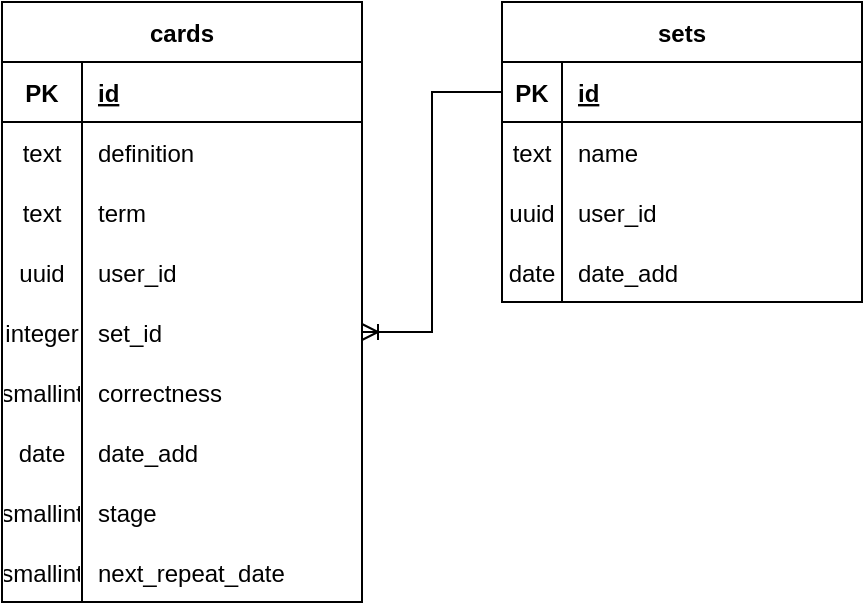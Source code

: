 <mxfile version="20.7.4" type="device"><diagram id="h8gZtAwyAtDuBnDB3Y3Z" name="Page-1"><mxGraphModel dx="1434" dy="788" grid="1" gridSize="10" guides="1" tooltips="1" connect="1" arrows="1" fold="1" page="1" pageScale="1" pageWidth="850" pageHeight="1100" math="0" shadow="0"><root><mxCell id="0"/><mxCell id="1" parent="0"/><mxCell id="1wFZSqHgu2eBkdHhCZ_p-1" value="cards" style="shape=table;startSize=30;container=1;collapsible=1;childLayout=tableLayout;fixedRows=1;rowLines=0;fontStyle=1;align=center;resizeLast=1;" vertex="1" parent="1"><mxGeometry x="320" y="290" width="180" height="300" as="geometry"/></mxCell><mxCell id="1wFZSqHgu2eBkdHhCZ_p-2" value="" style="shape=tableRow;horizontal=0;startSize=0;swimlaneHead=0;swimlaneBody=0;fillColor=none;collapsible=0;dropTarget=0;points=[[0,0.5],[1,0.5]];portConstraint=eastwest;top=0;left=0;right=0;bottom=1;" vertex="1" parent="1wFZSqHgu2eBkdHhCZ_p-1"><mxGeometry y="30" width="180" height="30" as="geometry"/></mxCell><mxCell id="1wFZSqHgu2eBkdHhCZ_p-3" value="PK" style="shape=partialRectangle;connectable=0;fillColor=none;top=0;left=0;bottom=0;right=0;fontStyle=1;overflow=hidden;" vertex="1" parent="1wFZSqHgu2eBkdHhCZ_p-2"><mxGeometry width="40" height="30" as="geometry"><mxRectangle width="40" height="30" as="alternateBounds"/></mxGeometry></mxCell><mxCell id="1wFZSqHgu2eBkdHhCZ_p-4" value="id" style="shape=partialRectangle;connectable=0;fillColor=none;top=0;left=0;bottom=0;right=0;align=left;spacingLeft=6;fontStyle=5;overflow=hidden;" vertex="1" parent="1wFZSqHgu2eBkdHhCZ_p-2"><mxGeometry x="40" width="140" height="30" as="geometry"><mxRectangle width="140" height="30" as="alternateBounds"/></mxGeometry></mxCell><mxCell id="1wFZSqHgu2eBkdHhCZ_p-5" value="" style="shape=tableRow;horizontal=0;startSize=0;swimlaneHead=0;swimlaneBody=0;fillColor=none;collapsible=0;dropTarget=0;points=[[0,0.5],[1,0.5]];portConstraint=eastwest;top=0;left=0;right=0;bottom=0;" vertex="1" parent="1wFZSqHgu2eBkdHhCZ_p-1"><mxGeometry y="60" width="180" height="30" as="geometry"/></mxCell><mxCell id="1wFZSqHgu2eBkdHhCZ_p-6" value="text" style="shape=partialRectangle;connectable=0;fillColor=none;top=0;left=0;bottom=0;right=0;editable=1;overflow=hidden;" vertex="1" parent="1wFZSqHgu2eBkdHhCZ_p-5"><mxGeometry width="40" height="30" as="geometry"><mxRectangle width="40" height="30" as="alternateBounds"/></mxGeometry></mxCell><mxCell id="1wFZSqHgu2eBkdHhCZ_p-7" value="definition" style="shape=partialRectangle;connectable=0;fillColor=none;top=0;left=0;bottom=0;right=0;align=left;spacingLeft=6;overflow=hidden;" vertex="1" parent="1wFZSqHgu2eBkdHhCZ_p-5"><mxGeometry x="40" width="140" height="30" as="geometry"><mxRectangle width="140" height="30" as="alternateBounds"/></mxGeometry></mxCell><mxCell id="1wFZSqHgu2eBkdHhCZ_p-8" value="" style="shape=tableRow;horizontal=0;startSize=0;swimlaneHead=0;swimlaneBody=0;fillColor=none;collapsible=0;dropTarget=0;points=[[0,0.5],[1,0.5]];portConstraint=eastwest;top=0;left=0;right=0;bottom=0;" vertex="1" parent="1wFZSqHgu2eBkdHhCZ_p-1"><mxGeometry y="90" width="180" height="30" as="geometry"/></mxCell><mxCell id="1wFZSqHgu2eBkdHhCZ_p-9" value="text" style="shape=partialRectangle;connectable=0;fillColor=none;top=0;left=0;bottom=0;right=0;editable=1;overflow=hidden;" vertex="1" parent="1wFZSqHgu2eBkdHhCZ_p-8"><mxGeometry width="40" height="30" as="geometry"><mxRectangle width="40" height="30" as="alternateBounds"/></mxGeometry></mxCell><mxCell id="1wFZSqHgu2eBkdHhCZ_p-10" value="term" style="shape=partialRectangle;connectable=0;fillColor=none;top=0;left=0;bottom=0;right=0;align=left;spacingLeft=6;overflow=hidden;" vertex="1" parent="1wFZSqHgu2eBkdHhCZ_p-8"><mxGeometry x="40" width="140" height="30" as="geometry"><mxRectangle width="140" height="30" as="alternateBounds"/></mxGeometry></mxCell><mxCell id="1wFZSqHgu2eBkdHhCZ_p-11" value="" style="shape=tableRow;horizontal=0;startSize=0;swimlaneHead=0;swimlaneBody=0;fillColor=none;collapsible=0;dropTarget=0;points=[[0,0.5],[1,0.5]];portConstraint=eastwest;top=0;left=0;right=0;bottom=0;" vertex="1" parent="1wFZSqHgu2eBkdHhCZ_p-1"><mxGeometry y="120" width="180" height="30" as="geometry"/></mxCell><mxCell id="1wFZSqHgu2eBkdHhCZ_p-12" value="uuid" style="shape=partialRectangle;connectable=0;fillColor=none;top=0;left=0;bottom=0;right=0;editable=1;overflow=hidden;" vertex="1" parent="1wFZSqHgu2eBkdHhCZ_p-11"><mxGeometry width="40" height="30" as="geometry"><mxRectangle width="40" height="30" as="alternateBounds"/></mxGeometry></mxCell><mxCell id="1wFZSqHgu2eBkdHhCZ_p-13" value="user_id" style="shape=partialRectangle;connectable=0;fillColor=none;top=0;left=0;bottom=0;right=0;align=left;spacingLeft=6;overflow=hidden;" vertex="1" parent="1wFZSqHgu2eBkdHhCZ_p-11"><mxGeometry x="40" width="140" height="30" as="geometry"><mxRectangle width="140" height="30" as="alternateBounds"/></mxGeometry></mxCell><mxCell id="1wFZSqHgu2eBkdHhCZ_p-14" value="" style="shape=tableRow;horizontal=0;startSize=0;swimlaneHead=0;swimlaneBody=0;fillColor=none;collapsible=0;dropTarget=0;points=[[0,0.5],[1,0.5]];portConstraint=eastwest;top=0;left=0;right=0;bottom=0;" vertex="1" parent="1wFZSqHgu2eBkdHhCZ_p-1"><mxGeometry y="150" width="180" height="30" as="geometry"/></mxCell><mxCell id="1wFZSqHgu2eBkdHhCZ_p-15" value="integer" style="shape=partialRectangle;connectable=0;fillColor=none;top=0;left=0;bottom=0;right=0;editable=1;overflow=hidden;" vertex="1" parent="1wFZSqHgu2eBkdHhCZ_p-14"><mxGeometry width="40" height="30" as="geometry"><mxRectangle width="40" height="30" as="alternateBounds"/></mxGeometry></mxCell><mxCell id="1wFZSqHgu2eBkdHhCZ_p-16" value="set_id" style="shape=partialRectangle;connectable=0;fillColor=none;top=0;left=0;bottom=0;right=0;align=left;spacingLeft=6;overflow=hidden;" vertex="1" parent="1wFZSqHgu2eBkdHhCZ_p-14"><mxGeometry x="40" width="140" height="30" as="geometry"><mxRectangle width="140" height="30" as="alternateBounds"/></mxGeometry></mxCell><mxCell id="1wFZSqHgu2eBkdHhCZ_p-17" value="" style="shape=tableRow;horizontal=0;startSize=0;swimlaneHead=0;swimlaneBody=0;fillColor=none;collapsible=0;dropTarget=0;points=[[0,0.5],[1,0.5]];portConstraint=eastwest;top=0;left=0;right=0;bottom=0;" vertex="1" parent="1wFZSqHgu2eBkdHhCZ_p-1"><mxGeometry y="180" width="180" height="30" as="geometry"/></mxCell><mxCell id="1wFZSqHgu2eBkdHhCZ_p-18" value="smallint" style="shape=partialRectangle;connectable=0;fillColor=none;top=0;left=0;bottom=0;right=0;editable=1;overflow=hidden;" vertex="1" parent="1wFZSqHgu2eBkdHhCZ_p-17"><mxGeometry width="40" height="30" as="geometry"><mxRectangle width="40" height="30" as="alternateBounds"/></mxGeometry></mxCell><mxCell id="1wFZSqHgu2eBkdHhCZ_p-19" value="correctness" style="shape=partialRectangle;connectable=0;fillColor=none;top=0;left=0;bottom=0;right=0;align=left;spacingLeft=6;overflow=hidden;" vertex="1" parent="1wFZSqHgu2eBkdHhCZ_p-17"><mxGeometry x="40" width="140" height="30" as="geometry"><mxRectangle width="140" height="30" as="alternateBounds"/></mxGeometry></mxCell><mxCell id="1wFZSqHgu2eBkdHhCZ_p-33" value="" style="shape=tableRow;horizontal=0;startSize=0;swimlaneHead=0;swimlaneBody=0;fillColor=none;collapsible=0;dropTarget=0;points=[[0,0.5],[1,0.5]];portConstraint=eastwest;top=0;left=0;right=0;bottom=0;" vertex="1" parent="1wFZSqHgu2eBkdHhCZ_p-1"><mxGeometry y="210" width="180" height="30" as="geometry"/></mxCell><mxCell id="1wFZSqHgu2eBkdHhCZ_p-34" value="date" style="shape=partialRectangle;connectable=0;fillColor=none;top=0;left=0;bottom=0;right=0;editable=1;overflow=hidden;" vertex="1" parent="1wFZSqHgu2eBkdHhCZ_p-33"><mxGeometry width="40" height="30" as="geometry"><mxRectangle width="40" height="30" as="alternateBounds"/></mxGeometry></mxCell><mxCell id="1wFZSqHgu2eBkdHhCZ_p-35" value="date_add" style="shape=partialRectangle;connectable=0;fillColor=none;top=0;left=0;bottom=0;right=0;align=left;spacingLeft=6;overflow=hidden;" vertex="1" parent="1wFZSqHgu2eBkdHhCZ_p-33"><mxGeometry x="40" width="140" height="30" as="geometry"><mxRectangle width="140" height="30" as="alternateBounds"/></mxGeometry></mxCell><mxCell id="1wFZSqHgu2eBkdHhCZ_p-52" value="" style="shape=tableRow;horizontal=0;startSize=0;swimlaneHead=0;swimlaneBody=0;fillColor=none;collapsible=0;dropTarget=0;points=[[0,0.5],[1,0.5]];portConstraint=eastwest;top=0;left=0;right=0;bottom=0;" vertex="1" parent="1wFZSqHgu2eBkdHhCZ_p-1"><mxGeometry y="240" width="180" height="30" as="geometry"/></mxCell><mxCell id="1wFZSqHgu2eBkdHhCZ_p-53" value="smallint" style="shape=partialRectangle;connectable=0;fillColor=none;top=0;left=0;bottom=0;right=0;editable=1;overflow=hidden;" vertex="1" parent="1wFZSqHgu2eBkdHhCZ_p-52"><mxGeometry width="40" height="30" as="geometry"><mxRectangle width="40" height="30" as="alternateBounds"/></mxGeometry></mxCell><mxCell id="1wFZSqHgu2eBkdHhCZ_p-54" value="stage" style="shape=partialRectangle;connectable=0;fillColor=none;top=0;left=0;bottom=0;right=0;align=left;spacingLeft=6;overflow=hidden;" vertex="1" parent="1wFZSqHgu2eBkdHhCZ_p-52"><mxGeometry x="40" width="140" height="30" as="geometry"><mxRectangle width="140" height="30" as="alternateBounds"/></mxGeometry></mxCell><mxCell id="1wFZSqHgu2eBkdHhCZ_p-55" value="" style="shape=tableRow;horizontal=0;startSize=0;swimlaneHead=0;swimlaneBody=0;fillColor=none;collapsible=0;dropTarget=0;points=[[0,0.5],[1,0.5]];portConstraint=eastwest;top=0;left=0;right=0;bottom=0;" vertex="1" parent="1wFZSqHgu2eBkdHhCZ_p-1"><mxGeometry y="270" width="180" height="30" as="geometry"/></mxCell><mxCell id="1wFZSqHgu2eBkdHhCZ_p-56" value="smallint" style="shape=partialRectangle;connectable=0;fillColor=none;top=0;left=0;bottom=0;right=0;editable=1;overflow=hidden;" vertex="1" parent="1wFZSqHgu2eBkdHhCZ_p-55"><mxGeometry width="40" height="30" as="geometry"><mxRectangle width="40" height="30" as="alternateBounds"/></mxGeometry></mxCell><mxCell id="1wFZSqHgu2eBkdHhCZ_p-57" value="next_repeat_date" style="shape=partialRectangle;connectable=0;fillColor=none;top=0;left=0;bottom=0;right=0;align=left;spacingLeft=6;overflow=hidden;" vertex="1" parent="1wFZSqHgu2eBkdHhCZ_p-55"><mxGeometry x="40" width="140" height="30" as="geometry"><mxRectangle width="140" height="30" as="alternateBounds"/></mxGeometry></mxCell><mxCell id="1wFZSqHgu2eBkdHhCZ_p-20" value="sets" style="shape=table;startSize=30;container=1;collapsible=1;childLayout=tableLayout;fixedRows=1;rowLines=0;fontStyle=1;align=center;resizeLast=1;" vertex="1" parent="1"><mxGeometry x="570" y="290" width="180" height="150" as="geometry"/></mxCell><mxCell id="1wFZSqHgu2eBkdHhCZ_p-21" value="" style="shape=tableRow;horizontal=0;startSize=0;swimlaneHead=0;swimlaneBody=0;fillColor=none;collapsible=0;dropTarget=0;points=[[0,0.5],[1,0.5]];portConstraint=eastwest;top=0;left=0;right=0;bottom=1;" vertex="1" parent="1wFZSqHgu2eBkdHhCZ_p-20"><mxGeometry y="30" width="180" height="30" as="geometry"/></mxCell><mxCell id="1wFZSqHgu2eBkdHhCZ_p-22" value="PK" style="shape=partialRectangle;connectable=0;fillColor=none;top=0;left=0;bottom=0;right=0;fontStyle=1;overflow=hidden;" vertex="1" parent="1wFZSqHgu2eBkdHhCZ_p-21"><mxGeometry width="30" height="30" as="geometry"><mxRectangle width="30" height="30" as="alternateBounds"/></mxGeometry></mxCell><mxCell id="1wFZSqHgu2eBkdHhCZ_p-23" value="id" style="shape=partialRectangle;connectable=0;fillColor=none;top=0;left=0;bottom=0;right=0;align=left;spacingLeft=6;fontStyle=5;overflow=hidden;" vertex="1" parent="1wFZSqHgu2eBkdHhCZ_p-21"><mxGeometry x="30" width="150" height="30" as="geometry"><mxRectangle width="150" height="30" as="alternateBounds"/></mxGeometry></mxCell><mxCell id="1wFZSqHgu2eBkdHhCZ_p-24" value="" style="shape=tableRow;horizontal=0;startSize=0;swimlaneHead=0;swimlaneBody=0;fillColor=none;collapsible=0;dropTarget=0;points=[[0,0.5],[1,0.5]];portConstraint=eastwest;top=0;left=0;right=0;bottom=0;" vertex="1" parent="1wFZSqHgu2eBkdHhCZ_p-20"><mxGeometry y="60" width="180" height="30" as="geometry"/></mxCell><mxCell id="1wFZSqHgu2eBkdHhCZ_p-25" value="text" style="shape=partialRectangle;connectable=0;fillColor=none;top=0;left=0;bottom=0;right=0;editable=1;overflow=hidden;" vertex="1" parent="1wFZSqHgu2eBkdHhCZ_p-24"><mxGeometry width="30" height="30" as="geometry"><mxRectangle width="30" height="30" as="alternateBounds"/></mxGeometry></mxCell><mxCell id="1wFZSqHgu2eBkdHhCZ_p-26" value="name" style="shape=partialRectangle;connectable=0;fillColor=none;top=0;left=0;bottom=0;right=0;align=left;spacingLeft=6;overflow=hidden;" vertex="1" parent="1wFZSqHgu2eBkdHhCZ_p-24"><mxGeometry x="30" width="150" height="30" as="geometry"><mxRectangle width="150" height="30" as="alternateBounds"/></mxGeometry></mxCell><mxCell id="1wFZSqHgu2eBkdHhCZ_p-27" value="" style="shape=tableRow;horizontal=0;startSize=0;swimlaneHead=0;swimlaneBody=0;fillColor=none;collapsible=0;dropTarget=0;points=[[0,0.5],[1,0.5]];portConstraint=eastwest;top=0;left=0;right=0;bottom=0;" vertex="1" parent="1wFZSqHgu2eBkdHhCZ_p-20"><mxGeometry y="90" width="180" height="30" as="geometry"/></mxCell><mxCell id="1wFZSqHgu2eBkdHhCZ_p-28" value="uuid" style="shape=partialRectangle;connectable=0;fillColor=none;top=0;left=0;bottom=0;right=0;editable=1;overflow=hidden;" vertex="1" parent="1wFZSqHgu2eBkdHhCZ_p-27"><mxGeometry width="30" height="30" as="geometry"><mxRectangle width="30" height="30" as="alternateBounds"/></mxGeometry></mxCell><mxCell id="1wFZSqHgu2eBkdHhCZ_p-29" value="user_id" style="shape=partialRectangle;connectable=0;fillColor=none;top=0;left=0;bottom=0;right=0;align=left;spacingLeft=6;overflow=hidden;" vertex="1" parent="1wFZSqHgu2eBkdHhCZ_p-27"><mxGeometry x="30" width="150" height="30" as="geometry"><mxRectangle width="150" height="30" as="alternateBounds"/></mxGeometry></mxCell><mxCell id="1wFZSqHgu2eBkdHhCZ_p-30" value="" style="shape=tableRow;horizontal=0;startSize=0;swimlaneHead=0;swimlaneBody=0;fillColor=none;collapsible=0;dropTarget=0;points=[[0,0.5],[1,0.5]];portConstraint=eastwest;top=0;left=0;right=0;bottom=0;" vertex="1" parent="1wFZSqHgu2eBkdHhCZ_p-20"><mxGeometry y="120" width="180" height="30" as="geometry"/></mxCell><mxCell id="1wFZSqHgu2eBkdHhCZ_p-31" value="date" style="shape=partialRectangle;connectable=0;fillColor=none;top=0;left=0;bottom=0;right=0;editable=1;overflow=hidden;" vertex="1" parent="1wFZSqHgu2eBkdHhCZ_p-30"><mxGeometry width="30" height="30" as="geometry"><mxRectangle width="30" height="30" as="alternateBounds"/></mxGeometry></mxCell><mxCell id="1wFZSqHgu2eBkdHhCZ_p-32" value="date_add" style="shape=partialRectangle;connectable=0;fillColor=none;top=0;left=0;bottom=0;right=0;align=left;spacingLeft=6;overflow=hidden;" vertex="1" parent="1wFZSqHgu2eBkdHhCZ_p-30"><mxGeometry x="30" width="150" height="30" as="geometry"><mxRectangle width="150" height="30" as="alternateBounds"/></mxGeometry></mxCell><mxCell id="1wFZSqHgu2eBkdHhCZ_p-37" value="" style="edgeStyle=orthogonalEdgeStyle;fontSize=12;html=1;endArrow=ERoneToMany;rounded=0;exitX=0;exitY=0.5;exitDx=0;exitDy=0;entryX=1;entryY=0.5;entryDx=0;entryDy=0;" edge="1" parent="1" source="1wFZSqHgu2eBkdHhCZ_p-21" target="1wFZSqHgu2eBkdHhCZ_p-14"><mxGeometry width="100" height="100" relative="1" as="geometry"><mxPoint x="370" y="460" as="sourcePoint"/><mxPoint x="470" y="360" as="targetPoint"/></mxGeometry></mxCell></root></mxGraphModel></diagram></mxfile>